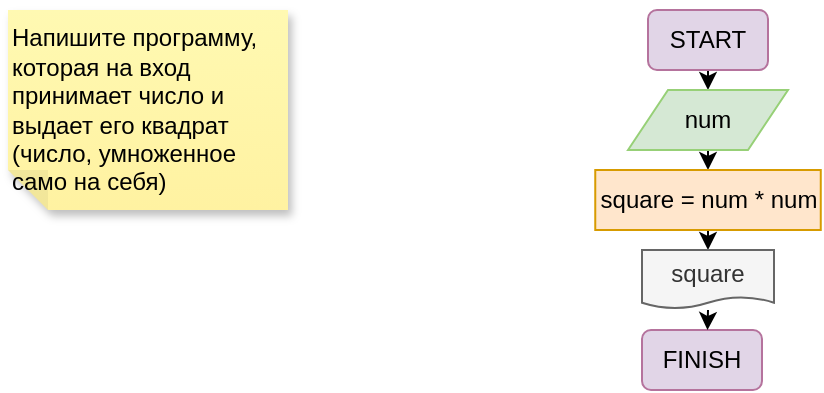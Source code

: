 <mxfile version="20.3.0" type="device"><diagram id="RBSy06l61cCSNPGjdzoy" name="Страница 1"><mxGraphModel dx="711" dy="433" grid="1" gridSize="10" guides="1" tooltips="1" connect="1" arrows="1" fold="1" page="1" pageScale="1" pageWidth="827" pageHeight="1169" math="0" shadow="0"><root><mxCell id="0"/><mxCell id="1" parent="0"/><mxCell id="ASfDf8phUozuFSxP0lh7-1" value="Напишите программу, которая на вход принимает число и выдает его квадрат (число, умноженное само на себя)" style="shape=note;whiteSpace=wrap;html=1;backgroundOutline=1;fontColor=#000000;darkOpacity=0.05;fillColor=#FFF9B2;strokeColor=none;fillStyle=solid;direction=west;gradientDirection=north;gradientColor=#FFF2A1;shadow=1;size=20;pointerEvents=1;align=left;" vertex="1" parent="1"><mxGeometry x="10" y="10" width="140" height="100" as="geometry"/></mxCell><mxCell id="ASfDf8phUozuFSxP0lh7-6" style="edgeStyle=orthogonalEdgeStyle;rounded=0;orthogonalLoop=1;jettySize=auto;html=1;exitX=0.5;exitY=1;exitDx=0;exitDy=0;entryX=0.5;entryY=0;entryDx=0;entryDy=0;" edge="1" parent="1" source="ASfDf8phUozuFSxP0lh7-2" target="ASfDf8phUozuFSxP0lh7-3"><mxGeometry relative="1" as="geometry"/></mxCell><mxCell id="ASfDf8phUozuFSxP0lh7-2" value="START" style="rounded=1;whiteSpace=wrap;html=1;fillColor=#e1d5e7;strokeColor=#B5739D;" vertex="1" parent="1"><mxGeometry x="330" y="10" width="60" height="30" as="geometry"/></mxCell><mxCell id="ASfDf8phUozuFSxP0lh7-7" style="edgeStyle=orthogonalEdgeStyle;rounded=0;orthogonalLoop=1;jettySize=auto;html=1;exitX=0.5;exitY=1;exitDx=0;exitDy=0;entryX=0.5;entryY=0;entryDx=0;entryDy=0;" edge="1" parent="1" source="ASfDf8phUozuFSxP0lh7-3" target="ASfDf8phUozuFSxP0lh7-4"><mxGeometry relative="1" as="geometry"/></mxCell><mxCell id="ASfDf8phUozuFSxP0lh7-3" value="num" style="shape=parallelogram;perimeter=parallelogramPerimeter;whiteSpace=wrap;html=1;fixedSize=1;strokeColor=#97D077;fillColor=#d5e8d4;" vertex="1" parent="1"><mxGeometry x="320" y="50" width="80" height="30" as="geometry"/></mxCell><mxCell id="ASfDf8phUozuFSxP0lh7-8" style="edgeStyle=orthogonalEdgeStyle;rounded=0;orthogonalLoop=1;jettySize=auto;html=1;exitX=0.5;exitY=1;exitDx=0;exitDy=0;entryX=0.5;entryY=0;entryDx=0;entryDy=0;" edge="1" parent="1" source="ASfDf8phUozuFSxP0lh7-4" target="ASfDf8phUozuFSxP0lh7-5"><mxGeometry relative="1" as="geometry"/></mxCell><mxCell id="ASfDf8phUozuFSxP0lh7-4" value="square = num * num" style="rounded=0;whiteSpace=wrap;html=1;strokeColor=#d79b00;fillColor=#ffe6cc;" vertex="1" parent="1"><mxGeometry x="303.63" y="90" width="112.75" height="30" as="geometry"/></mxCell><mxCell id="ASfDf8phUozuFSxP0lh7-5" value="square" style="shape=document;whiteSpace=wrap;html=1;boundedLbl=1;strokeColor=#666666;fillColor=#f5f5f5;fontColor=#333333;size=0.199;" vertex="1" parent="1"><mxGeometry x="327" y="130" width="66" height="29.25" as="geometry"/></mxCell><mxCell id="ASfDf8phUozuFSxP0lh7-9" value="FINISH" style="rounded=1;whiteSpace=wrap;html=1;fillColor=#e1d5e7;strokeColor=#B5739D;" vertex="1" parent="1"><mxGeometry x="327" y="170" width="60" height="30" as="geometry"/></mxCell><mxCell id="ASfDf8phUozuFSxP0lh7-12" value="" style="endArrow=classic;html=1;rounded=0;" edge="1" parent="1"><mxGeometry width="50" height="50" relative="1" as="geometry"><mxPoint x="360" y="160" as="sourcePoint"/><mxPoint x="359.76" y="170" as="targetPoint"/></mxGeometry></mxCell></root></mxGraphModel></diagram></mxfile>
